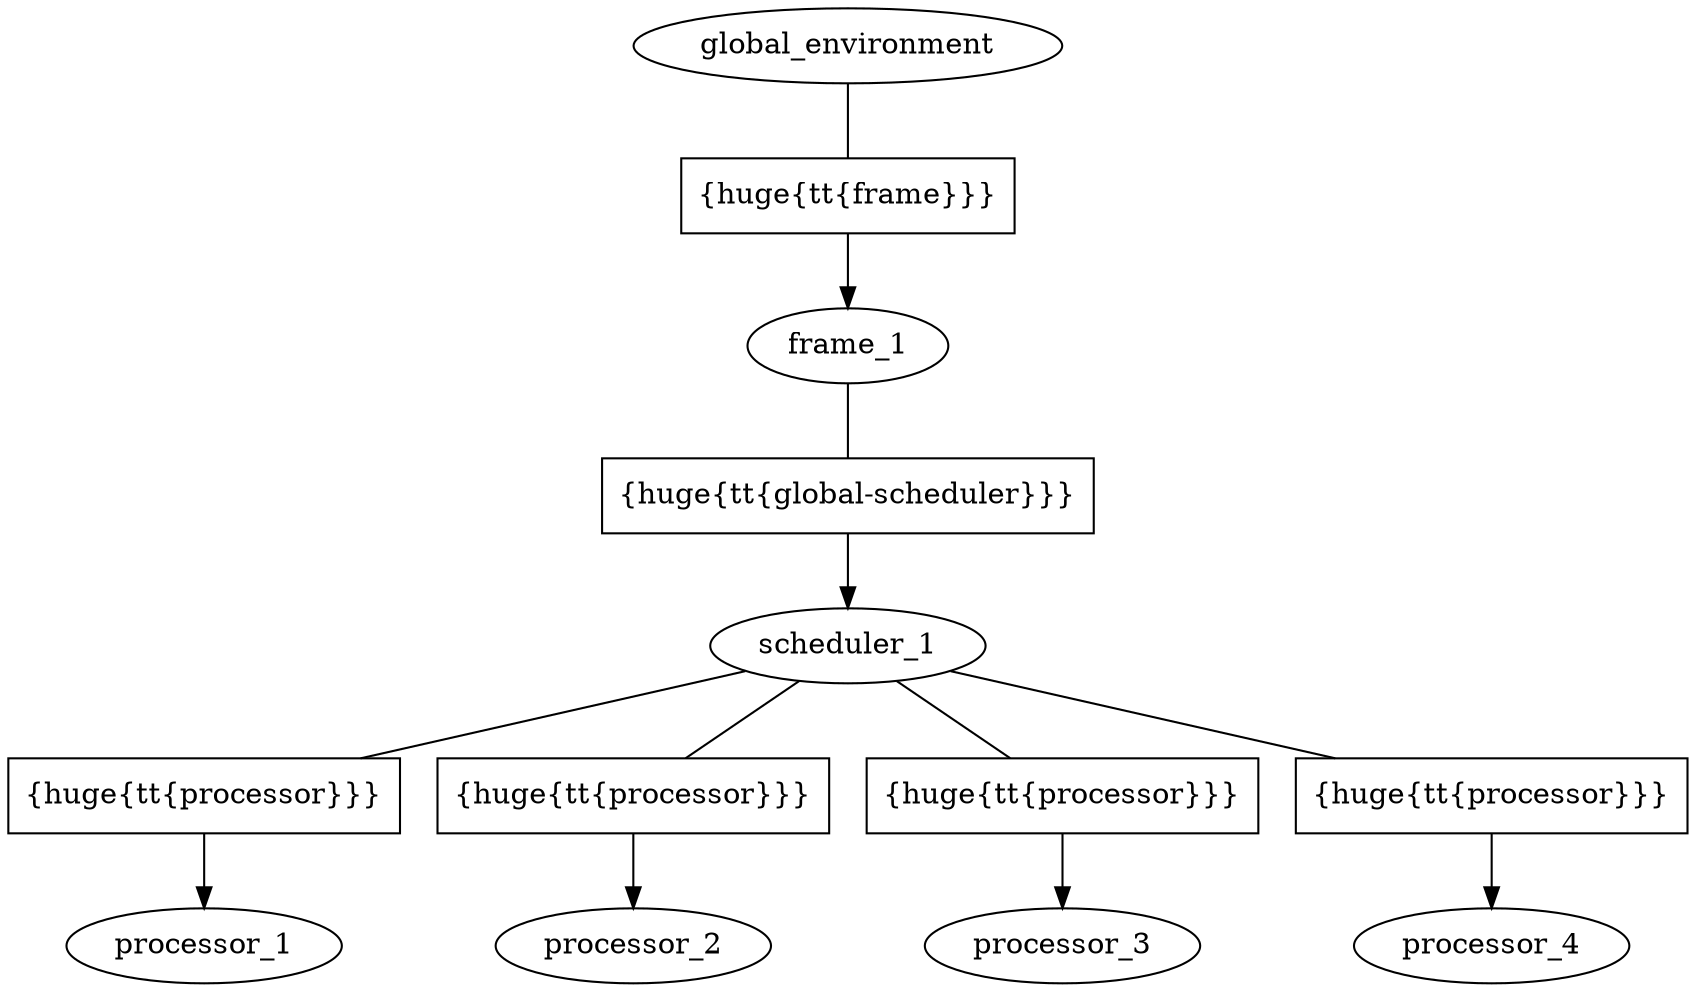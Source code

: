 digraph G {

  node [fillcolor = white, color = "#000000", style = filled];
  edge [color = "#000000"];
    
  processor_1 [texlbl = "{\huge{\tt{Processor}}}"];
  processor_2 [texlbl = "{\huge{\tt{Processor}}}"];
  processor_3 [texlbl = "{\huge{\tt{Processor}}}"];
  processor_4 [texlbl = "{\huge{\tt{Processor}}}"];

  scheduler_1 [texlbl = "{\huge{\tt{Scheduler}}}"];

  scheduler_1_frame_processor_1 [shape=box,label="{\huge{\tt{processor}}}"];
  scheduler_1 -> scheduler_1_frame_processor_1 [arrowhead=none];
  scheduler_1_frame_processor_1 -> processor_1 [style="-triangle 45"];

  scheduler_1_frame_processor_2 [shape=box,label="{\huge{\tt{processor}}}"];
  scheduler_1 -> scheduler_1_frame_processor_2 [arrowhead=none];
  scheduler_1_frame_processor_2 -> processor_2 [style="-triangle 45"];

  scheduler_1_frame_processor_3 [shape=box,label="{\huge{\tt{processor}}}"];
  scheduler_1 -> scheduler_1_frame_processor_3 [arrowhead=none];
  scheduler_1_frame_processor_3 -> processor_3 [style="-triangle 45"];

  scheduler_1_frame_processor_4 [shape=box,label="{\huge{\tt{processor}}}"];
  scheduler_1 -> scheduler_1_frame_processor_4 [arrowhead=none];
  scheduler_1_frame_processor_4 -> processor_4 [style="-triangle 45"];

  frame_1 [texlbl = "{\huge{\tt{Frame}}}"];

  frame_1_frame_scheduler_1 [shape=box,label="{\huge{\tt{global-scheduler}}}"];
  frame_1 -> frame_1_frame_scheduler_1 [arrowhead=none];
  frame_1_frame_scheduler_1 -> scheduler_1 [style="-triangle 45"];
    
  global_environment [texlbl = "{\huge{\tt{Global-Environment}}}"];
  
  global_environment_frame_frame_1 [shape=box,label="{\huge{\tt{frame}}}"];
  global_environment -> global_environment_frame_frame_1 [arrowhead=none];
  global_environment_frame_frame_1 -> frame_1 [style="-triangle 45"];
  
}
